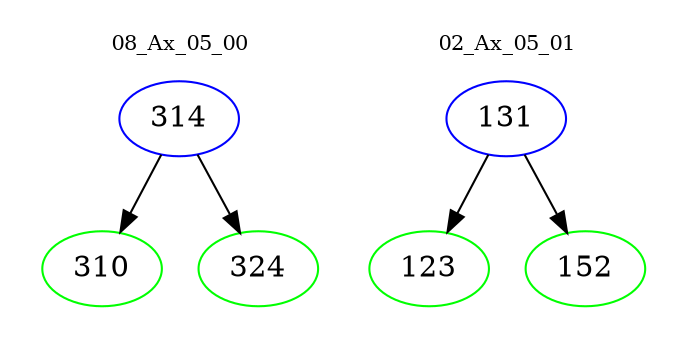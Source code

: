 digraph{
subgraph cluster_0 {
color = white
label = "08_Ax_05_00";
fontsize=10;
T0_314 [label="314", color="blue"]
T0_314 -> T0_310 [color="black"]
T0_310 [label="310", color="green"]
T0_314 -> T0_324 [color="black"]
T0_324 [label="324", color="green"]
}
subgraph cluster_1 {
color = white
label = "02_Ax_05_01";
fontsize=10;
T1_131 [label="131", color="blue"]
T1_131 -> T1_123 [color="black"]
T1_123 [label="123", color="green"]
T1_131 -> T1_152 [color="black"]
T1_152 [label="152", color="green"]
}
}
